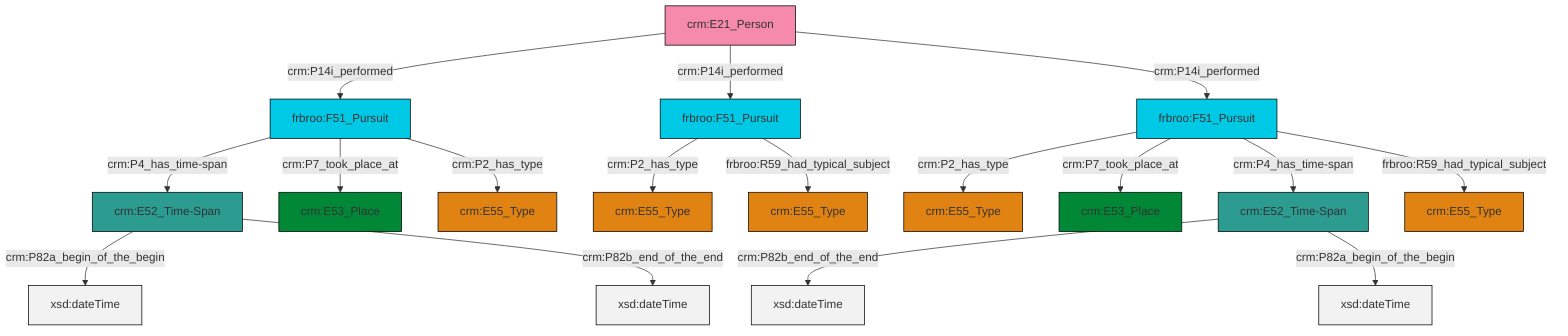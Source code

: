 graph TD
classDef Literal fill:#f2f2f2,stroke:#000000;
classDef CRM_Entity fill:#FFFFFF,stroke:#000000;
classDef Temporal_Entity fill:#00C9E6, stroke:#000000;
classDef Type fill:#E18312, stroke:#000000;
classDef Time-Span fill:#2C9C91, stroke:#000000;
classDef Appellation fill:#FFEB7F, stroke:#000000;
classDef Place fill:#008836, stroke:#000000;
classDef Persistent_Item fill:#B266B2, stroke:#000000;
classDef Conceptual_Object fill:#FFD700, stroke:#000000;
classDef Physical_Thing fill:#D2B48C, stroke:#000000;
classDef Actor fill:#f58aad, stroke:#000000;
classDef PC_Classes fill:#4ce600, stroke:#000000;
classDef Multi fill:#cccccc,stroke:#000000;

0["frbroo:F51_Pursuit"]:::Temporal_Entity -->|crm:P4_has_time-span| 1["crm:E52_Time-Span"]:::Time-Span
0["frbroo:F51_Pursuit"]:::Temporal_Entity -->|crm:P7_took_place_at| 2["crm:E53_Place"]:::Place
3["frbroo:F51_Pursuit"]:::Temporal_Entity -->|crm:P2_has_type| 4["crm:E55_Type"]:::Type
10["crm:E21_Person"]:::Actor -->|crm:P14i_performed| 0["frbroo:F51_Pursuit"]:::Temporal_Entity
1["crm:E52_Time-Span"]:::Time-Span -->|crm:P82a_begin_of_the_begin| 12[xsd:dateTime]:::Literal
3["frbroo:F51_Pursuit"]:::Temporal_Entity -->|crm:P7_took_place_at| 5["crm:E53_Place"]:::Place
10["crm:E21_Person"]:::Actor -->|crm:P14i_performed| 13["frbroo:F51_Pursuit"]:::Temporal_Entity
3["frbroo:F51_Pursuit"]:::Temporal_Entity -->|crm:P4_has_time-span| 15["crm:E52_Time-Span"]:::Time-Span
15["crm:E52_Time-Span"]:::Time-Span -->|crm:P82b_end_of_the_end| 16[xsd:dateTime]:::Literal
1["crm:E52_Time-Span"]:::Time-Span -->|crm:P82b_end_of_the_end| 22[xsd:dateTime]:::Literal
13["frbroo:F51_Pursuit"]:::Temporal_Entity -->|crm:P2_has_type| 8["crm:E55_Type"]:::Type
10["crm:E21_Person"]:::Actor -->|crm:P14i_performed| 3["frbroo:F51_Pursuit"]:::Temporal_Entity
3["frbroo:F51_Pursuit"]:::Temporal_Entity -->|frbroo:R59_had_typical_subject| 25["crm:E55_Type"]:::Type
0["frbroo:F51_Pursuit"]:::Temporal_Entity -->|crm:P2_has_type| 23["crm:E55_Type"]:::Type
13["frbroo:F51_Pursuit"]:::Temporal_Entity -->|frbroo:R59_had_typical_subject| 20["crm:E55_Type"]:::Type
15["crm:E52_Time-Span"]:::Time-Span -->|crm:P82a_begin_of_the_begin| 32[xsd:dateTime]:::Literal